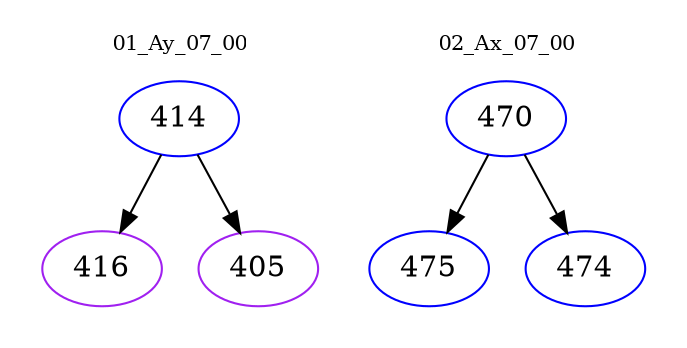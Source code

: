 digraph{
subgraph cluster_0 {
color = white
label = "01_Ay_07_00";
fontsize=10;
T0_414 [label="414", color="blue"]
T0_414 -> T0_416 [color="black"]
T0_416 [label="416", color="purple"]
T0_414 -> T0_405 [color="black"]
T0_405 [label="405", color="purple"]
}
subgraph cluster_1 {
color = white
label = "02_Ax_07_00";
fontsize=10;
T1_470 [label="470", color="blue"]
T1_470 -> T1_475 [color="black"]
T1_475 [label="475", color="blue"]
T1_470 -> T1_474 [color="black"]
T1_474 [label="474", color="blue"]
}
}
